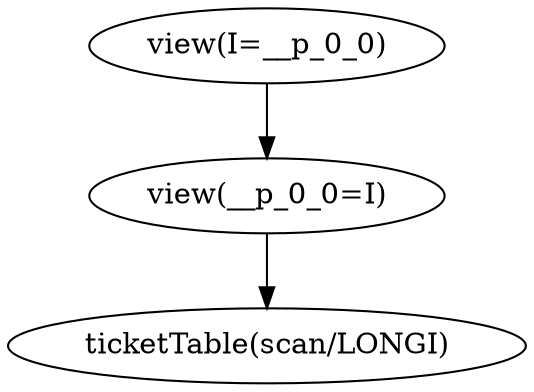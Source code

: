digraph {
"op_0" ["label"="ticketTable(scan/LONGI)"]
"op_1" ["label"="view(__p_0_0=I)"]
"op_2" ["label"="view(I=__p_0_0)"]
"op_1" -> "op_0"
"op_2" -> "op_1"
}